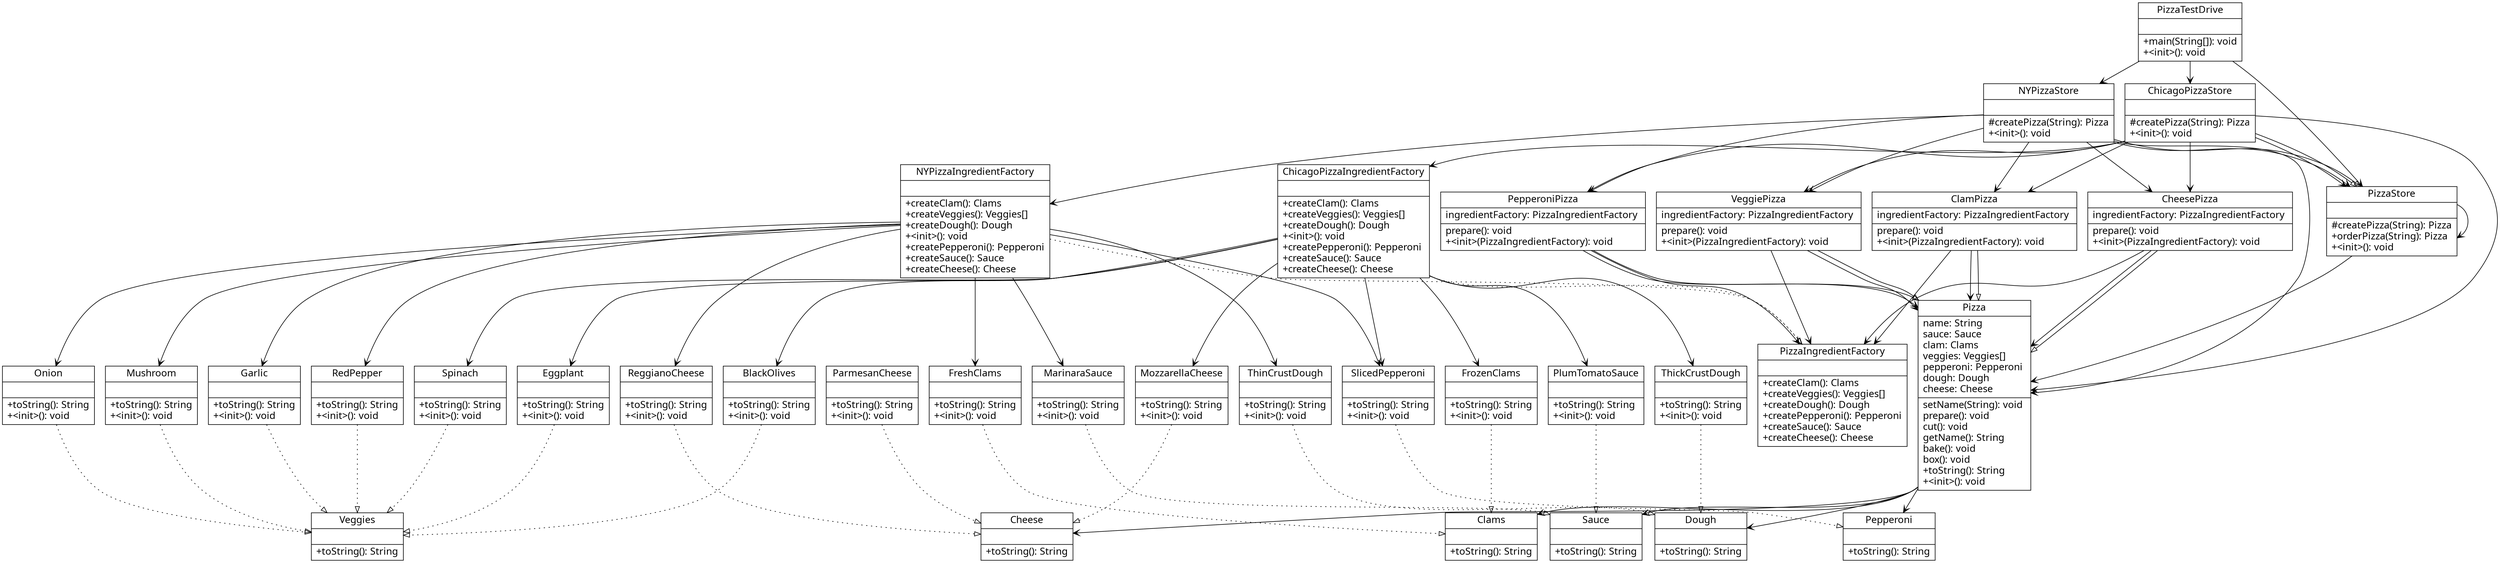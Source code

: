 digraph G{
	fontname = "Comic Sans"
	fontsize = 16

node [
	fontname = "Comic Sans"
	fontsize = 16

        shape = "record"
]
edge [
	fontname = "Comic Sans"
	fontsize = 16
]
PizzaStore [ 
    label="{PizzaStore| | #createPizza(String): Pizza\l+orderPizza(String): Pizza\l+\<init\>(): void\l}"]
Veggies [ 
    label="{Veggies| | +toString(): String\l}"]
MarinaraSauce [ 
    label="{MarinaraSauce| | +toString(): String\l+\<init\>(): void\l}"]
Cheese [ 
    label="{Cheese| | +toString(): String\l}"]
PizzaIngredientFactory [ 
    label="{PizzaIngredientFactory| | +createClam(): Clams\l+createVeggies(): Veggies[]\l+createDough(): Dough\l+createPepperoni(): Pepperoni\l+createSauce(): Sauce\l+createCheese(): Cheese\l}"]
RedPepper [ 
    label="{RedPepper| | +toString(): String\l+\<init\>(): void\l}"]
ThickCrustDough [ 
    label="{ThickCrustDough| | +toString(): String\l+\<init\>(): void\l}"]
NYPizzaIngredientFactory [ 
    label="{NYPizzaIngredientFactory| | +createClam(): Clams\l+createVeggies(): Veggies[]\l+createDough(): Dough\l+\<init\>(): void\l+createPepperoni(): Pepperoni\l+createSauce(): Sauce\l+createCheese(): Cheese\l}"]
PepperoniPizza [ 
    label="{PepperoniPizza|ingredientFactory: PizzaIngredientFactory \l | prepare(): void\l+\<init\>(PizzaIngredientFactory): void\l}"]
SlicedPepperoni [ 
    label="{SlicedPepperoni| | +toString(): String\l+\<init\>(): void\l}"]
Eggplant [ 
    label="{Eggplant| | +toString(): String\l+\<init\>(): void\l}"]
BlackOlives [ 
    label="{BlackOlives| | +toString(): String\l+\<init\>(): void\l}"]
Sauce [ 
    label="{Sauce| | +toString(): String\l}"]
MozzarellaCheese [ 
    label="{MozzarellaCheese| | +toString(): String\l+\<init\>(): void\l}"]
NYPizzaStore [ 
    label="{NYPizzaStore| | #createPizza(String): Pizza\l+\<init\>(): void\l}"]
ReggianoCheese [ 
    label="{ReggianoCheese| | +toString(): String\l+\<init\>(): void\l}"]
Spinach [ 
    label="{Spinach| | +toString(): String\l+\<init\>(): void\l}"]
Onion [ 
    label="{Onion| | +toString(): String\l+\<init\>(): void\l}"]
Mushroom [ 
    label="{Mushroom| | +toString(): String\l+\<init\>(): void\l}"]
VeggiePizza [ 
    label="{VeggiePizza|ingredientFactory: PizzaIngredientFactory \l | prepare(): void\l+\<init\>(PizzaIngredientFactory): void\l}"]
ClamPizza [ 
    label="{ClamPizza|ingredientFactory: PizzaIngredientFactory \l | prepare(): void\l+\<init\>(PizzaIngredientFactory): void\l}"]
Pizza [ 
    label="{Pizza|name: String \lsauce: Sauce \lclam: Clams \lveggies: Veggies[] \lpepperoni: Pepperoni \ldough: Dough \lcheese: Cheese \l | setName(String): void\lprepare(): void\lcut(): void\lgetName(): String\lbake(): void\lbox(): void\l+toString(): String\l+\<init\>(): void\l}"]
PlumTomatoSauce [ 
    label="{PlumTomatoSauce| | +toString(): String\l+\<init\>(): void\l}"]
ThinCrustDough [ 
    label="{ThinCrustDough| | +toString(): String\l+\<init\>(): void\l}"]
ChicagoPizzaIngredientFactory [ 
    label="{ChicagoPizzaIngredientFactory| | +createClam(): Clams\l+createVeggies(): Veggies[]\l+createDough(): Dough\l+\<init\>(): void\l+createPepperoni(): Pepperoni\l+createSauce(): Sauce\l+createCheese(): Cheese\l}"]
PizzaTestDrive [ 
    label="{PizzaTestDrive| | +main(String[]): void\l+\<init\>(): void\l}"]
CheesePizza [ 
    label="{CheesePizza|ingredientFactory: PizzaIngredientFactory \l | prepare(): void\l+\<init\>(PizzaIngredientFactory): void\l}"]
Dough [ 
    label="{Dough| | +toString(): String\l}"]
Garlic [ 
    label="{Garlic| | +toString(): String\l+\<init\>(): void\l}"]
ParmesanCheese [ 
    label="{ParmesanCheese| | +toString(): String\l+\<init\>(): void\l}"]
FrozenClams [ 
    label="{FrozenClams| | +toString(): String\l+\<init\>(): void\l}"]
Clams [ 
    label="{Clams| | +toString(): String\l}"]
FreshClams [ 
    label="{FreshClams| | +toString(): String\l+\<init\>(): void\l}"]
ChicagoPizzaStore [ 
    label="{ChicagoPizzaStore| | #createPizza(String): Pizza\l+\<init\>(): void\l}"]
Pepperoni [ 
    label="{Pepperoni| | +toString(): String\l}"]
PizzaStore -> Pizza[arrowhead = vee]
PizzaStore -> PizzaStore[arrowhead = vee]
MarinaraSauce -> Sauce[arrowhead = onormal,style = dotted]
RedPepper -> Veggies[arrowhead = onormal,style = dotted]
ThickCrustDough -> Dough[arrowhead = onormal,style = dotted]
NYPizzaIngredientFactory -> FreshClams[arrowhead = vee]
NYPizzaIngredientFactory -> PizzaIngredientFactory[arrowhead = onormal,style = dotted]
NYPizzaIngredientFactory -> ReggianoCheese[arrowhead = vee]
NYPizzaIngredientFactory -> Mushroom[arrowhead = vee]
NYPizzaIngredientFactory -> RedPepper[arrowhead = vee]
NYPizzaIngredientFactory -> Garlic[arrowhead = vee]
NYPizzaIngredientFactory -> ThinCrustDough[arrowhead = vee]
NYPizzaIngredientFactory -> SlicedPepperoni[arrowhead = vee]
NYPizzaIngredientFactory -> MarinaraSauce[arrowhead = vee]
NYPizzaIngredientFactory -> Onion[arrowhead = vee]
PepperoniPizza -> PizzaIngredientFactory[arrowhead = vee]
PepperoniPizza -> Pizza[arrowhead = vee]
PepperoniPizza -> Pizza [arrowhead = onormal]
SlicedPepperoni -> Pepperoni[arrowhead = onormal,style = dotted]
Eggplant -> Veggies[arrowhead = onormal,style = dotted]
BlackOlives -> Veggies[arrowhead = onormal,style = dotted]
MozzarellaCheese -> Cheese[arrowhead = onormal,style = dotted]
NYPizzaStore -> VeggiePizza[arrowhead = vee]
NYPizzaStore -> Pizza[arrowhead = vee]
NYPizzaStore -> CheesePizza[arrowhead = vee]
NYPizzaStore -> NYPizzaIngredientFactory[arrowhead = vee]
NYPizzaStore -> PizzaStore[arrowhead = vee]
NYPizzaStore -> ClamPizza[arrowhead = vee]
NYPizzaStore -> PepperoniPizza[arrowhead = vee]
NYPizzaStore -> PizzaStore [arrowhead = onormal]
ReggianoCheese -> Cheese[arrowhead = onormal,style = dotted]
Spinach -> Veggies[arrowhead = onormal,style = dotted]
Onion -> Veggies[arrowhead = onormal,style = dotted]
Mushroom -> Veggies[arrowhead = onormal,style = dotted]
VeggiePizza -> PizzaIngredientFactory[arrowhead = vee]
VeggiePizza -> Pizza[arrowhead = vee]
VeggiePizza -> Pizza [arrowhead = onormal]
ClamPizza -> PizzaIngredientFactory[arrowhead = vee]
ClamPizza -> Pizza[arrowhead = vee]
ClamPizza -> Pizza [arrowhead = onormal]
Pizza -> Cheese[arrowhead = vee]
Pizza -> Dough[arrowhead = vee]
Pizza -> Sauce[arrowhead = vee]
Pizza -> Clams[arrowhead = vee]
Pizza -> Pepperoni[arrowhead = vee]
PlumTomatoSauce -> Sauce[arrowhead = onormal,style = dotted]
ThinCrustDough -> Dough[arrowhead = onormal,style = dotted]
ChicagoPizzaIngredientFactory -> PizzaIngredientFactory[arrowhead = onormal,style = dotted]
ChicagoPizzaIngredientFactory -> PlumTomatoSauce[arrowhead = vee]
ChicagoPizzaIngredientFactory -> MozzarellaCheese[arrowhead = vee]
ChicagoPizzaIngredientFactory -> Eggplant[arrowhead = vee]
ChicagoPizzaIngredientFactory -> Spinach[arrowhead = vee]
ChicagoPizzaIngredientFactory -> SlicedPepperoni[arrowhead = vee]
ChicagoPizzaIngredientFactory -> FrozenClams[arrowhead = vee]
ChicagoPizzaIngredientFactory -> ThickCrustDough[arrowhead = vee]
ChicagoPizzaIngredientFactory -> BlackOlives[arrowhead = vee]
PizzaTestDrive -> NYPizzaStore[arrowhead = vee]
PizzaTestDrive -> ChicagoPizzaStore[arrowhead = vee]
PizzaTestDrive -> PizzaStore[arrowhead = vee]
CheesePizza -> PizzaIngredientFactory[arrowhead = vee]
CheesePizza -> Pizza[arrowhead = vee]
CheesePizza -> Pizza [arrowhead = onormal]
Garlic -> Veggies[arrowhead = onormal,style = dotted]
ParmesanCheese -> Cheese[arrowhead = onormal,style = dotted]
FrozenClams -> Clams[arrowhead = onormal,style = dotted]
FreshClams -> Clams[arrowhead = onormal,style = dotted]
ChicagoPizzaStore -> VeggiePizza[arrowhead = vee]
ChicagoPizzaStore -> Pizza[arrowhead = vee]
ChicagoPizzaStore -> ChicagoPizzaIngredientFactory[arrowhead = vee]
ChicagoPizzaStore -> CheesePizza[arrowhead = vee]
ChicagoPizzaStore -> PizzaStore[arrowhead = vee]
ChicagoPizzaStore -> ClamPizza[arrowhead = vee]
ChicagoPizzaStore -> PepperoniPizza[arrowhead = vee]
ChicagoPizzaStore -> PizzaStore [arrowhead = onormal]


}